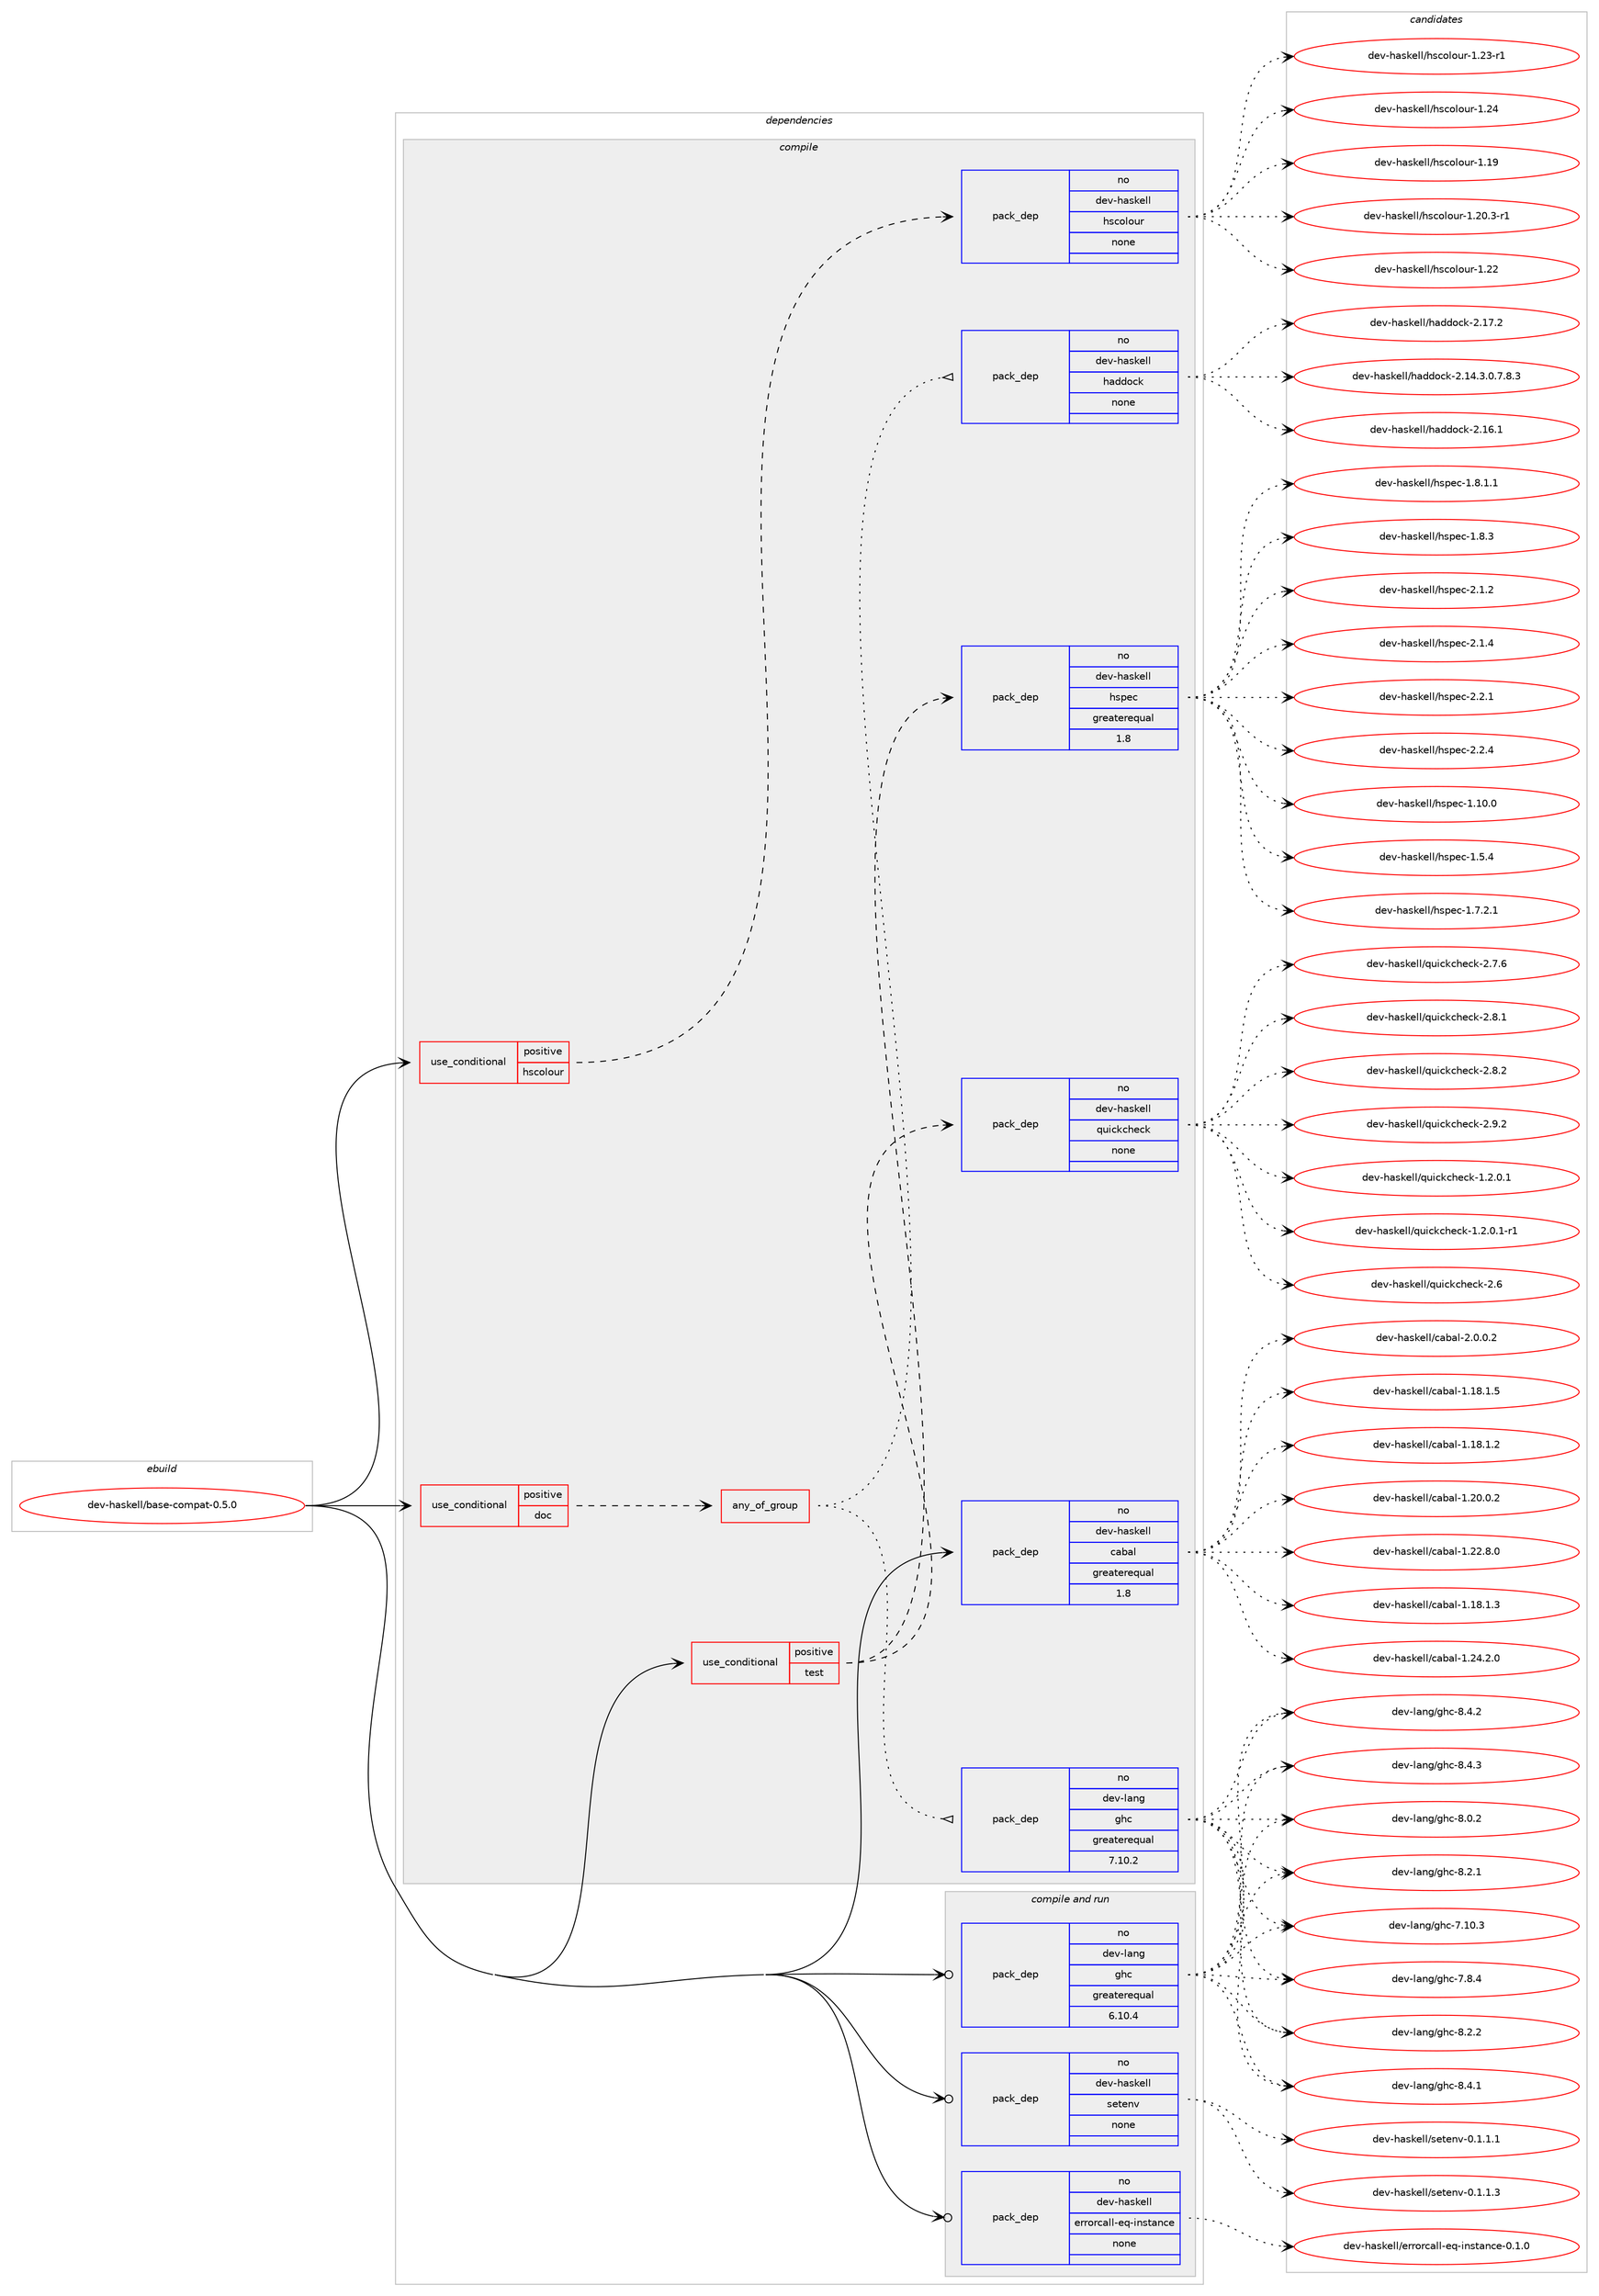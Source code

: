 digraph prolog {

# *************
# Graph options
# *************

newrank=true;
concentrate=true;
compound=true;
graph [rankdir=LR,fontname=Helvetica,fontsize=10,ranksep=1.5];#, ranksep=2.5, nodesep=0.2];
edge  [arrowhead=vee];
node  [fontname=Helvetica,fontsize=10];

# **********
# The ebuild
# **********

subgraph cluster_leftcol {
color=gray;
rank=same;
label=<<i>ebuild</i>>;
id [label="dev-haskell/base-compat-0.5.0", color=red, width=4, href="../dev-haskell/base-compat-0.5.0.svg"];
}

# ****************
# The dependencies
# ****************

subgraph cluster_midcol {
color=gray;
label=<<i>dependencies</i>>;
subgraph cluster_compile {
fillcolor="#eeeeee";
style=filled;
label=<<i>compile</i>>;
subgraph cond358663 {
dependency1326764 [label=<<TABLE BORDER="0" CELLBORDER="1" CELLSPACING="0" CELLPADDING="4"><TR><TD ROWSPAN="3" CELLPADDING="10">use_conditional</TD></TR><TR><TD>positive</TD></TR><TR><TD>doc</TD></TR></TABLE>>, shape=none, color=red];
subgraph any20554 {
dependency1326765 [label=<<TABLE BORDER="0" CELLBORDER="1" CELLSPACING="0" CELLPADDING="4"><TR><TD CELLPADDING="10">any_of_group</TD></TR></TABLE>>, shape=none, color=red];subgraph pack946995 {
dependency1326766 [label=<<TABLE BORDER="0" CELLBORDER="1" CELLSPACING="0" CELLPADDING="4" WIDTH="220"><TR><TD ROWSPAN="6" CELLPADDING="30">pack_dep</TD></TR><TR><TD WIDTH="110">no</TD></TR><TR><TD>dev-haskell</TD></TR><TR><TD>haddock</TD></TR><TR><TD>none</TD></TR><TR><TD></TD></TR></TABLE>>, shape=none, color=blue];
}
dependency1326765:e -> dependency1326766:w [weight=20,style="dotted",arrowhead="oinv"];
subgraph pack946996 {
dependency1326767 [label=<<TABLE BORDER="0" CELLBORDER="1" CELLSPACING="0" CELLPADDING="4" WIDTH="220"><TR><TD ROWSPAN="6" CELLPADDING="30">pack_dep</TD></TR><TR><TD WIDTH="110">no</TD></TR><TR><TD>dev-lang</TD></TR><TR><TD>ghc</TD></TR><TR><TD>greaterequal</TD></TR><TR><TD>7.10.2</TD></TR></TABLE>>, shape=none, color=blue];
}
dependency1326765:e -> dependency1326767:w [weight=20,style="dotted",arrowhead="oinv"];
}
dependency1326764:e -> dependency1326765:w [weight=20,style="dashed",arrowhead="vee"];
}
id:e -> dependency1326764:w [weight=20,style="solid",arrowhead="vee"];
subgraph cond358664 {
dependency1326768 [label=<<TABLE BORDER="0" CELLBORDER="1" CELLSPACING="0" CELLPADDING="4"><TR><TD ROWSPAN="3" CELLPADDING="10">use_conditional</TD></TR><TR><TD>positive</TD></TR><TR><TD>hscolour</TD></TR></TABLE>>, shape=none, color=red];
subgraph pack946997 {
dependency1326769 [label=<<TABLE BORDER="0" CELLBORDER="1" CELLSPACING="0" CELLPADDING="4" WIDTH="220"><TR><TD ROWSPAN="6" CELLPADDING="30">pack_dep</TD></TR><TR><TD WIDTH="110">no</TD></TR><TR><TD>dev-haskell</TD></TR><TR><TD>hscolour</TD></TR><TR><TD>none</TD></TR><TR><TD></TD></TR></TABLE>>, shape=none, color=blue];
}
dependency1326768:e -> dependency1326769:w [weight=20,style="dashed",arrowhead="vee"];
}
id:e -> dependency1326768:w [weight=20,style="solid",arrowhead="vee"];
subgraph cond358665 {
dependency1326770 [label=<<TABLE BORDER="0" CELLBORDER="1" CELLSPACING="0" CELLPADDING="4"><TR><TD ROWSPAN="3" CELLPADDING="10">use_conditional</TD></TR><TR><TD>positive</TD></TR><TR><TD>test</TD></TR></TABLE>>, shape=none, color=red];
subgraph pack946998 {
dependency1326771 [label=<<TABLE BORDER="0" CELLBORDER="1" CELLSPACING="0" CELLPADDING="4" WIDTH="220"><TR><TD ROWSPAN="6" CELLPADDING="30">pack_dep</TD></TR><TR><TD WIDTH="110">no</TD></TR><TR><TD>dev-haskell</TD></TR><TR><TD>hspec</TD></TR><TR><TD>greaterequal</TD></TR><TR><TD>1.8</TD></TR></TABLE>>, shape=none, color=blue];
}
dependency1326770:e -> dependency1326771:w [weight=20,style="dashed",arrowhead="vee"];
subgraph pack946999 {
dependency1326772 [label=<<TABLE BORDER="0" CELLBORDER="1" CELLSPACING="0" CELLPADDING="4" WIDTH="220"><TR><TD ROWSPAN="6" CELLPADDING="30">pack_dep</TD></TR><TR><TD WIDTH="110">no</TD></TR><TR><TD>dev-haskell</TD></TR><TR><TD>quickcheck</TD></TR><TR><TD>none</TD></TR><TR><TD></TD></TR></TABLE>>, shape=none, color=blue];
}
dependency1326770:e -> dependency1326772:w [weight=20,style="dashed",arrowhead="vee"];
}
id:e -> dependency1326770:w [weight=20,style="solid",arrowhead="vee"];
subgraph pack947000 {
dependency1326773 [label=<<TABLE BORDER="0" CELLBORDER="1" CELLSPACING="0" CELLPADDING="4" WIDTH="220"><TR><TD ROWSPAN="6" CELLPADDING="30">pack_dep</TD></TR><TR><TD WIDTH="110">no</TD></TR><TR><TD>dev-haskell</TD></TR><TR><TD>cabal</TD></TR><TR><TD>greaterequal</TD></TR><TR><TD>1.8</TD></TR></TABLE>>, shape=none, color=blue];
}
id:e -> dependency1326773:w [weight=20,style="solid",arrowhead="vee"];
}
subgraph cluster_compileandrun {
fillcolor="#eeeeee";
style=filled;
label=<<i>compile and run</i>>;
subgraph pack947001 {
dependency1326774 [label=<<TABLE BORDER="0" CELLBORDER="1" CELLSPACING="0" CELLPADDING="4" WIDTH="220"><TR><TD ROWSPAN="6" CELLPADDING="30">pack_dep</TD></TR><TR><TD WIDTH="110">no</TD></TR><TR><TD>dev-haskell</TD></TR><TR><TD>errorcall-eq-instance</TD></TR><TR><TD>none</TD></TR><TR><TD></TD></TR></TABLE>>, shape=none, color=blue];
}
id:e -> dependency1326774:w [weight=20,style="solid",arrowhead="odotvee"];
subgraph pack947002 {
dependency1326775 [label=<<TABLE BORDER="0" CELLBORDER="1" CELLSPACING="0" CELLPADDING="4" WIDTH="220"><TR><TD ROWSPAN="6" CELLPADDING="30">pack_dep</TD></TR><TR><TD WIDTH="110">no</TD></TR><TR><TD>dev-haskell</TD></TR><TR><TD>setenv</TD></TR><TR><TD>none</TD></TR><TR><TD></TD></TR></TABLE>>, shape=none, color=blue];
}
id:e -> dependency1326775:w [weight=20,style="solid",arrowhead="odotvee"];
subgraph pack947003 {
dependency1326776 [label=<<TABLE BORDER="0" CELLBORDER="1" CELLSPACING="0" CELLPADDING="4" WIDTH="220"><TR><TD ROWSPAN="6" CELLPADDING="30">pack_dep</TD></TR><TR><TD WIDTH="110">no</TD></TR><TR><TD>dev-lang</TD></TR><TR><TD>ghc</TD></TR><TR><TD>greaterequal</TD></TR><TR><TD>6.10.4</TD></TR></TABLE>>, shape=none, color=blue];
}
id:e -> dependency1326776:w [weight=20,style="solid",arrowhead="odotvee"];
}
subgraph cluster_run {
fillcolor="#eeeeee";
style=filled;
label=<<i>run</i>>;
}
}

# **************
# The candidates
# **************

subgraph cluster_choices {
rank=same;
color=gray;
label=<<i>candidates</i>>;

subgraph choice946995 {
color=black;
nodesep=1;
choice1001011184510497115107101108108471049710010011199107455046495246514648465546564651 [label="dev-haskell/haddock-2.14.3.0.7.8.3", color=red, width=4,href="../dev-haskell/haddock-2.14.3.0.7.8.3.svg"];
choice100101118451049711510710110810847104971001001119910745504649544649 [label="dev-haskell/haddock-2.16.1", color=red, width=4,href="../dev-haskell/haddock-2.16.1.svg"];
choice100101118451049711510710110810847104971001001119910745504649554650 [label="dev-haskell/haddock-2.17.2", color=red, width=4,href="../dev-haskell/haddock-2.17.2.svg"];
dependency1326766:e -> choice1001011184510497115107101108108471049710010011199107455046495246514648465546564651:w [style=dotted,weight="100"];
dependency1326766:e -> choice100101118451049711510710110810847104971001001119910745504649544649:w [style=dotted,weight="100"];
dependency1326766:e -> choice100101118451049711510710110810847104971001001119910745504649554650:w [style=dotted,weight="100"];
}
subgraph choice946996 {
color=black;
nodesep=1;
choice1001011184510897110103471031049945554649484651 [label="dev-lang/ghc-7.10.3", color=red, width=4,href="../dev-lang/ghc-7.10.3.svg"];
choice10010111845108971101034710310499455546564652 [label="dev-lang/ghc-7.8.4", color=red, width=4,href="../dev-lang/ghc-7.8.4.svg"];
choice10010111845108971101034710310499455646484650 [label="dev-lang/ghc-8.0.2", color=red, width=4,href="../dev-lang/ghc-8.0.2.svg"];
choice10010111845108971101034710310499455646504649 [label="dev-lang/ghc-8.2.1", color=red, width=4,href="../dev-lang/ghc-8.2.1.svg"];
choice10010111845108971101034710310499455646504650 [label="dev-lang/ghc-8.2.2", color=red, width=4,href="../dev-lang/ghc-8.2.2.svg"];
choice10010111845108971101034710310499455646524649 [label="dev-lang/ghc-8.4.1", color=red, width=4,href="../dev-lang/ghc-8.4.1.svg"];
choice10010111845108971101034710310499455646524650 [label="dev-lang/ghc-8.4.2", color=red, width=4,href="../dev-lang/ghc-8.4.2.svg"];
choice10010111845108971101034710310499455646524651 [label="dev-lang/ghc-8.4.3", color=red, width=4,href="../dev-lang/ghc-8.4.3.svg"];
dependency1326767:e -> choice1001011184510897110103471031049945554649484651:w [style=dotted,weight="100"];
dependency1326767:e -> choice10010111845108971101034710310499455546564652:w [style=dotted,weight="100"];
dependency1326767:e -> choice10010111845108971101034710310499455646484650:w [style=dotted,weight="100"];
dependency1326767:e -> choice10010111845108971101034710310499455646504649:w [style=dotted,weight="100"];
dependency1326767:e -> choice10010111845108971101034710310499455646504650:w [style=dotted,weight="100"];
dependency1326767:e -> choice10010111845108971101034710310499455646524649:w [style=dotted,weight="100"];
dependency1326767:e -> choice10010111845108971101034710310499455646524650:w [style=dotted,weight="100"];
dependency1326767:e -> choice10010111845108971101034710310499455646524651:w [style=dotted,weight="100"];
}
subgraph choice946997 {
color=black;
nodesep=1;
choice100101118451049711510710110810847104115991111081111171144549464957 [label="dev-haskell/hscolour-1.19", color=red, width=4,href="../dev-haskell/hscolour-1.19.svg"];
choice10010111845104971151071011081084710411599111108111117114454946504846514511449 [label="dev-haskell/hscolour-1.20.3-r1", color=red, width=4,href="../dev-haskell/hscolour-1.20.3-r1.svg"];
choice100101118451049711510710110810847104115991111081111171144549465050 [label="dev-haskell/hscolour-1.22", color=red, width=4,href="../dev-haskell/hscolour-1.22.svg"];
choice1001011184510497115107101108108471041159911110811111711445494650514511449 [label="dev-haskell/hscolour-1.23-r1", color=red, width=4,href="../dev-haskell/hscolour-1.23-r1.svg"];
choice100101118451049711510710110810847104115991111081111171144549465052 [label="dev-haskell/hscolour-1.24", color=red, width=4,href="../dev-haskell/hscolour-1.24.svg"];
dependency1326769:e -> choice100101118451049711510710110810847104115991111081111171144549464957:w [style=dotted,weight="100"];
dependency1326769:e -> choice10010111845104971151071011081084710411599111108111117114454946504846514511449:w [style=dotted,weight="100"];
dependency1326769:e -> choice100101118451049711510710110810847104115991111081111171144549465050:w [style=dotted,weight="100"];
dependency1326769:e -> choice1001011184510497115107101108108471041159911110811111711445494650514511449:w [style=dotted,weight="100"];
dependency1326769:e -> choice100101118451049711510710110810847104115991111081111171144549465052:w [style=dotted,weight="100"];
}
subgraph choice946998 {
color=black;
nodesep=1;
choice1001011184510497115107101108108471041151121019945494649484648 [label="dev-haskell/hspec-1.10.0", color=red, width=4,href="../dev-haskell/hspec-1.10.0.svg"];
choice10010111845104971151071011081084710411511210199454946534652 [label="dev-haskell/hspec-1.5.4", color=red, width=4,href="../dev-haskell/hspec-1.5.4.svg"];
choice100101118451049711510710110810847104115112101994549465546504649 [label="dev-haskell/hspec-1.7.2.1", color=red, width=4,href="../dev-haskell/hspec-1.7.2.1.svg"];
choice100101118451049711510710110810847104115112101994549465646494649 [label="dev-haskell/hspec-1.8.1.1", color=red, width=4,href="../dev-haskell/hspec-1.8.1.1.svg"];
choice10010111845104971151071011081084710411511210199454946564651 [label="dev-haskell/hspec-1.8.3", color=red, width=4,href="../dev-haskell/hspec-1.8.3.svg"];
choice10010111845104971151071011081084710411511210199455046494650 [label="dev-haskell/hspec-2.1.2", color=red, width=4,href="../dev-haskell/hspec-2.1.2.svg"];
choice10010111845104971151071011081084710411511210199455046494652 [label="dev-haskell/hspec-2.1.4", color=red, width=4,href="../dev-haskell/hspec-2.1.4.svg"];
choice10010111845104971151071011081084710411511210199455046504649 [label="dev-haskell/hspec-2.2.1", color=red, width=4,href="../dev-haskell/hspec-2.2.1.svg"];
choice10010111845104971151071011081084710411511210199455046504652 [label="dev-haskell/hspec-2.2.4", color=red, width=4,href="../dev-haskell/hspec-2.2.4.svg"];
dependency1326771:e -> choice1001011184510497115107101108108471041151121019945494649484648:w [style=dotted,weight="100"];
dependency1326771:e -> choice10010111845104971151071011081084710411511210199454946534652:w [style=dotted,weight="100"];
dependency1326771:e -> choice100101118451049711510710110810847104115112101994549465546504649:w [style=dotted,weight="100"];
dependency1326771:e -> choice100101118451049711510710110810847104115112101994549465646494649:w [style=dotted,weight="100"];
dependency1326771:e -> choice10010111845104971151071011081084710411511210199454946564651:w [style=dotted,weight="100"];
dependency1326771:e -> choice10010111845104971151071011081084710411511210199455046494650:w [style=dotted,weight="100"];
dependency1326771:e -> choice10010111845104971151071011081084710411511210199455046494652:w [style=dotted,weight="100"];
dependency1326771:e -> choice10010111845104971151071011081084710411511210199455046504649:w [style=dotted,weight="100"];
dependency1326771:e -> choice10010111845104971151071011081084710411511210199455046504652:w [style=dotted,weight="100"];
}
subgraph choice946999 {
color=black;
nodesep=1;
choice1001011184510497115107101108108471131171059910799104101991074549465046484649 [label="dev-haskell/quickcheck-1.2.0.1", color=red, width=4,href="../dev-haskell/quickcheck-1.2.0.1.svg"];
choice10010111845104971151071011081084711311710599107991041019910745494650464846494511449 [label="dev-haskell/quickcheck-1.2.0.1-r1", color=red, width=4,href="../dev-haskell/quickcheck-1.2.0.1-r1.svg"];
choice10010111845104971151071011081084711311710599107991041019910745504654 [label="dev-haskell/quickcheck-2.6", color=red, width=4,href="../dev-haskell/quickcheck-2.6.svg"];
choice100101118451049711510710110810847113117105991079910410199107455046554654 [label="dev-haskell/quickcheck-2.7.6", color=red, width=4,href="../dev-haskell/quickcheck-2.7.6.svg"];
choice100101118451049711510710110810847113117105991079910410199107455046564649 [label="dev-haskell/quickcheck-2.8.1", color=red, width=4,href="../dev-haskell/quickcheck-2.8.1.svg"];
choice100101118451049711510710110810847113117105991079910410199107455046564650 [label="dev-haskell/quickcheck-2.8.2", color=red, width=4,href="../dev-haskell/quickcheck-2.8.2.svg"];
choice100101118451049711510710110810847113117105991079910410199107455046574650 [label="dev-haskell/quickcheck-2.9.2", color=red, width=4,href="../dev-haskell/quickcheck-2.9.2.svg"];
dependency1326772:e -> choice1001011184510497115107101108108471131171059910799104101991074549465046484649:w [style=dotted,weight="100"];
dependency1326772:e -> choice10010111845104971151071011081084711311710599107991041019910745494650464846494511449:w [style=dotted,weight="100"];
dependency1326772:e -> choice10010111845104971151071011081084711311710599107991041019910745504654:w [style=dotted,weight="100"];
dependency1326772:e -> choice100101118451049711510710110810847113117105991079910410199107455046554654:w [style=dotted,weight="100"];
dependency1326772:e -> choice100101118451049711510710110810847113117105991079910410199107455046564649:w [style=dotted,weight="100"];
dependency1326772:e -> choice100101118451049711510710110810847113117105991079910410199107455046564650:w [style=dotted,weight="100"];
dependency1326772:e -> choice100101118451049711510710110810847113117105991079910410199107455046574650:w [style=dotted,weight="100"];
}
subgraph choice947000 {
color=black;
nodesep=1;
choice10010111845104971151071011081084799979897108454946495646494650 [label="dev-haskell/cabal-1.18.1.2", color=red, width=4,href="../dev-haskell/cabal-1.18.1.2.svg"];
choice10010111845104971151071011081084799979897108454946495646494651 [label="dev-haskell/cabal-1.18.1.3", color=red, width=4,href="../dev-haskell/cabal-1.18.1.3.svg"];
choice10010111845104971151071011081084799979897108454946495646494653 [label="dev-haskell/cabal-1.18.1.5", color=red, width=4,href="../dev-haskell/cabal-1.18.1.5.svg"];
choice10010111845104971151071011081084799979897108454946504846484650 [label="dev-haskell/cabal-1.20.0.2", color=red, width=4,href="../dev-haskell/cabal-1.20.0.2.svg"];
choice10010111845104971151071011081084799979897108454946505046564648 [label="dev-haskell/cabal-1.22.8.0", color=red, width=4,href="../dev-haskell/cabal-1.22.8.0.svg"];
choice10010111845104971151071011081084799979897108454946505246504648 [label="dev-haskell/cabal-1.24.2.0", color=red, width=4,href="../dev-haskell/cabal-1.24.2.0.svg"];
choice100101118451049711510710110810847999798971084550464846484650 [label="dev-haskell/cabal-2.0.0.2", color=red, width=4,href="../dev-haskell/cabal-2.0.0.2.svg"];
dependency1326773:e -> choice10010111845104971151071011081084799979897108454946495646494650:w [style=dotted,weight="100"];
dependency1326773:e -> choice10010111845104971151071011081084799979897108454946495646494651:w [style=dotted,weight="100"];
dependency1326773:e -> choice10010111845104971151071011081084799979897108454946495646494653:w [style=dotted,weight="100"];
dependency1326773:e -> choice10010111845104971151071011081084799979897108454946504846484650:w [style=dotted,weight="100"];
dependency1326773:e -> choice10010111845104971151071011081084799979897108454946505046564648:w [style=dotted,weight="100"];
dependency1326773:e -> choice10010111845104971151071011081084799979897108454946505246504648:w [style=dotted,weight="100"];
dependency1326773:e -> choice100101118451049711510710110810847999798971084550464846484650:w [style=dotted,weight="100"];
}
subgraph choice947001 {
color=black;
nodesep=1;
choice100101118451049711510710110810847101114114111114999710810845101113451051101151169711099101454846494648 [label="dev-haskell/errorcall-eq-instance-0.1.0", color=red, width=4,href="../dev-haskell/errorcall-eq-instance-0.1.0.svg"];
dependency1326774:e -> choice100101118451049711510710110810847101114114111114999710810845101113451051101151169711099101454846494648:w [style=dotted,weight="100"];
}
subgraph choice947002 {
color=black;
nodesep=1;
choice1001011184510497115107101108108471151011161011101184548464946494649 [label="dev-haskell/setenv-0.1.1.1", color=red, width=4,href="../dev-haskell/setenv-0.1.1.1.svg"];
choice1001011184510497115107101108108471151011161011101184548464946494651 [label="dev-haskell/setenv-0.1.1.3", color=red, width=4,href="../dev-haskell/setenv-0.1.1.3.svg"];
dependency1326775:e -> choice1001011184510497115107101108108471151011161011101184548464946494649:w [style=dotted,weight="100"];
dependency1326775:e -> choice1001011184510497115107101108108471151011161011101184548464946494651:w [style=dotted,weight="100"];
}
subgraph choice947003 {
color=black;
nodesep=1;
choice1001011184510897110103471031049945554649484651 [label="dev-lang/ghc-7.10.3", color=red, width=4,href="../dev-lang/ghc-7.10.3.svg"];
choice10010111845108971101034710310499455546564652 [label="dev-lang/ghc-7.8.4", color=red, width=4,href="../dev-lang/ghc-7.8.4.svg"];
choice10010111845108971101034710310499455646484650 [label="dev-lang/ghc-8.0.2", color=red, width=4,href="../dev-lang/ghc-8.0.2.svg"];
choice10010111845108971101034710310499455646504649 [label="dev-lang/ghc-8.2.1", color=red, width=4,href="../dev-lang/ghc-8.2.1.svg"];
choice10010111845108971101034710310499455646504650 [label="dev-lang/ghc-8.2.2", color=red, width=4,href="../dev-lang/ghc-8.2.2.svg"];
choice10010111845108971101034710310499455646524649 [label="dev-lang/ghc-8.4.1", color=red, width=4,href="../dev-lang/ghc-8.4.1.svg"];
choice10010111845108971101034710310499455646524650 [label="dev-lang/ghc-8.4.2", color=red, width=4,href="../dev-lang/ghc-8.4.2.svg"];
choice10010111845108971101034710310499455646524651 [label="dev-lang/ghc-8.4.3", color=red, width=4,href="../dev-lang/ghc-8.4.3.svg"];
dependency1326776:e -> choice1001011184510897110103471031049945554649484651:w [style=dotted,weight="100"];
dependency1326776:e -> choice10010111845108971101034710310499455546564652:w [style=dotted,weight="100"];
dependency1326776:e -> choice10010111845108971101034710310499455646484650:w [style=dotted,weight="100"];
dependency1326776:e -> choice10010111845108971101034710310499455646504649:w [style=dotted,weight="100"];
dependency1326776:e -> choice10010111845108971101034710310499455646504650:w [style=dotted,weight="100"];
dependency1326776:e -> choice10010111845108971101034710310499455646524649:w [style=dotted,weight="100"];
dependency1326776:e -> choice10010111845108971101034710310499455646524650:w [style=dotted,weight="100"];
dependency1326776:e -> choice10010111845108971101034710310499455646524651:w [style=dotted,weight="100"];
}
}

}
